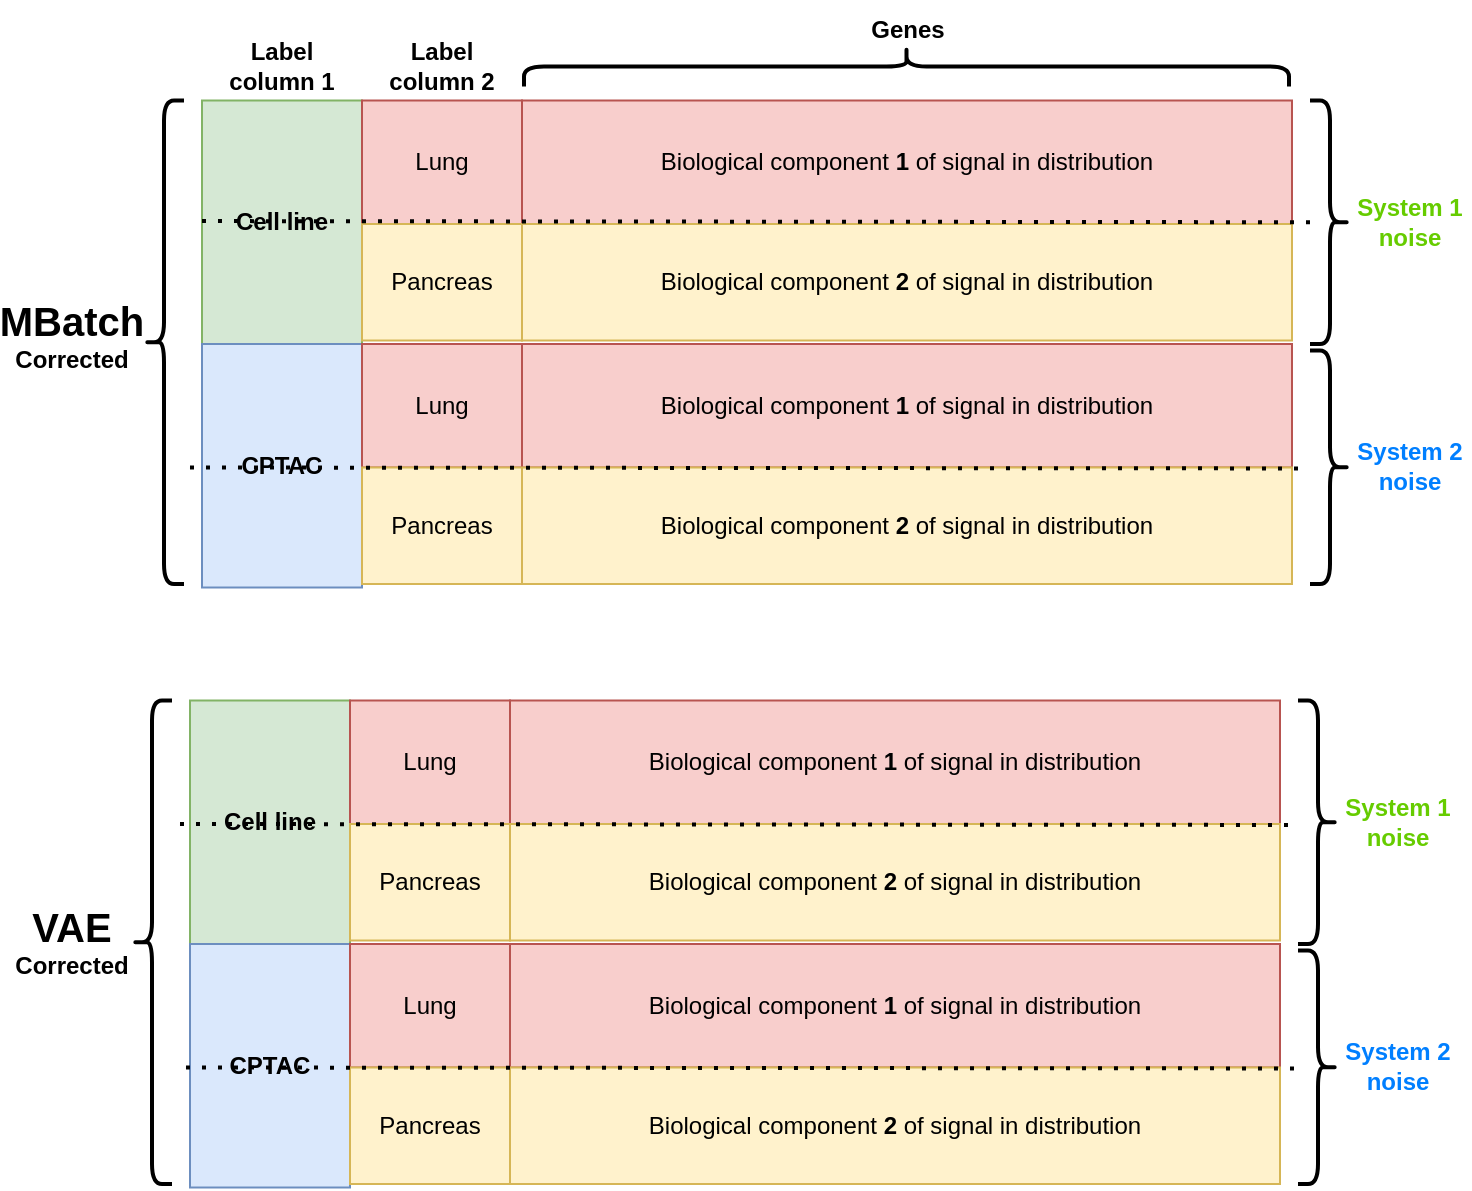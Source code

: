 <mxfile version="23.1.5" type="device">
  <diagram name="Page-1" id="BDGYTm-l68rQ-RbOuSO3">
    <mxGraphModel dx="1142" dy="861" grid="1" gridSize="10" guides="1" tooltips="1" connect="1" arrows="1" fold="1" page="1" pageScale="1" pageWidth="1100" pageHeight="850" math="0" shadow="0">
      <root>
        <mxCell id="0" />
        <mxCell id="1" parent="0" />
        <mxCell id="x7qIcmFWHujgIMoPJBz2-1" value="&lt;b&gt;Cell line&lt;/b&gt;" style="rounded=0;whiteSpace=wrap;html=1;fillColor=#d5e8d4;strokeColor=#82b366;" parent="1" vertex="1">
          <mxGeometry x="245" y="68.25" width="80" height="121.75" as="geometry" />
        </mxCell>
        <mxCell id="x7qIcmFWHujgIMoPJBz2-2" value="&lt;b&gt;CPTAC&lt;/b&gt;" style="rounded=0;whiteSpace=wrap;html=1;fillColor=#dae8fc;strokeColor=#6c8ebf;" parent="1" vertex="1">
          <mxGeometry x="245" y="190" width="80" height="121.75" as="geometry" />
        </mxCell>
        <mxCell id="x7qIcmFWHujgIMoPJBz2-4" value="Lung" style="rounded=0;whiteSpace=wrap;html=1;fillColor=#f8cecc;strokeColor=#b85450;" parent="1" vertex="1">
          <mxGeometry x="325" y="68.25" width="80" height="61.75" as="geometry" />
        </mxCell>
        <mxCell id="x7qIcmFWHujgIMoPJBz2-6" value="Pancreas" style="rounded=0;whiteSpace=wrap;html=1;fillColor=#fff2cc;strokeColor=#d6b656;" parent="1" vertex="1">
          <mxGeometry x="325" y="130" width="80" height="58.25" as="geometry" />
        </mxCell>
        <mxCell id="x7qIcmFWHujgIMoPJBz2-10" value="Lung" style="rounded=0;whiteSpace=wrap;html=1;fillColor=#f8cecc;strokeColor=#b85450;" parent="1" vertex="1">
          <mxGeometry x="325" y="190" width="80" height="61.75" as="geometry" />
        </mxCell>
        <mxCell id="x7qIcmFWHujgIMoPJBz2-12" value="Pancreas" style="rounded=0;whiteSpace=wrap;html=1;fillColor=#fff2cc;strokeColor=#d6b656;" parent="1" vertex="1">
          <mxGeometry x="325" y="251.75" width="80" height="58.25" as="geometry" />
        </mxCell>
        <mxCell id="x7qIcmFWHujgIMoPJBz2-13" value="Biological component &lt;b&gt;1&lt;/b&gt; of signal in distribution" style="rounded=0;whiteSpace=wrap;html=1;fillColor=#f8cecc;strokeColor=#b85450;" parent="1" vertex="1">
          <mxGeometry x="405" y="68.25" width="385" height="61.75" as="geometry" />
        </mxCell>
        <mxCell id="x7qIcmFWHujgIMoPJBz2-14" value="" style="shape=curlyBracket;whiteSpace=wrap;html=1;rounded=1;labelPosition=left;verticalLabelPosition=middle;align=right;verticalAlign=middle;rotation=0;strokeWidth=2;" parent="1" vertex="1">
          <mxGeometry x="216" y="68.25" width="20" height="241.75" as="geometry" />
        </mxCell>
        <mxCell id="x7qIcmFWHujgIMoPJBz2-15" value="&lt;b&gt;Genes&lt;/b&gt;" style="text;html=1;strokeColor=none;fillColor=none;align=center;verticalAlign=middle;whiteSpace=wrap;rounded=0;" parent="1" vertex="1">
          <mxGeometry x="537.5" y="18.25" width="120" height="30" as="geometry" />
        </mxCell>
        <mxCell id="x7qIcmFWHujgIMoPJBz2-16" value="" style="shape=curlyBracket;whiteSpace=wrap;html=1;rounded=1;labelPosition=left;verticalLabelPosition=middle;align=right;verticalAlign=middle;rotation=90;strokeWidth=2;" parent="1" vertex="1">
          <mxGeometry x="587.25" y="-140" width="20" height="382.5" as="geometry" />
        </mxCell>
        <mxCell id="x7qIcmFWHujgIMoPJBz2-17" value="&lt;b&gt;&lt;font style=&quot;font-size: 20px;&quot;&gt;MBatch&lt;/font&gt;&lt;br&gt;Corrected&lt;br&gt;&lt;/b&gt;" style="text;html=1;strokeColor=none;fillColor=none;align=center;verticalAlign=middle;whiteSpace=wrap;rounded=0;" parent="1" vertex="1">
          <mxGeometry x="150" y="171.12" width="60" height="30" as="geometry" />
        </mxCell>
        <mxCell id="x7qIcmFWHujgIMoPJBz2-18" style="edgeStyle=orthogonalEdgeStyle;rounded=0;orthogonalLoop=1;jettySize=auto;html=1;exitX=0.5;exitY=1;exitDx=0;exitDy=0;" parent="1" source="x7qIcmFWHujgIMoPJBz2-13" target="x7qIcmFWHujgIMoPJBz2-13" edge="1">
          <mxGeometry relative="1" as="geometry" />
        </mxCell>
        <mxCell id="x7qIcmFWHujgIMoPJBz2-20" value="Biological component &lt;b&gt;1&lt;/b&gt; of signal in distribution" style="rounded=0;whiteSpace=wrap;html=1;fillColor=#f8cecc;strokeColor=#b85450;" parent="1" vertex="1">
          <mxGeometry x="405" y="190" width="385" height="61.75" as="geometry" />
        </mxCell>
        <mxCell id="x7qIcmFWHujgIMoPJBz2-22" value="Biological component &lt;b&gt;2&lt;/b&gt;&amp;nbsp;of signal in distribution" style="rounded=0;whiteSpace=wrap;html=1;fillColor=#fff2cc;strokeColor=#d6b656;" parent="1" vertex="1">
          <mxGeometry x="405" y="130" width="385" height="58.25" as="geometry" />
        </mxCell>
        <mxCell id="x7qIcmFWHujgIMoPJBz2-26" value="Biological component &lt;b&gt;2&lt;/b&gt;&amp;nbsp;of signal in distribution" style="rounded=0;whiteSpace=wrap;html=1;fillColor=#fff2cc;strokeColor=#d6b656;" parent="1" vertex="1">
          <mxGeometry x="405" y="251.75" width="385" height="58.25" as="geometry" />
        </mxCell>
        <mxCell id="x7qIcmFWHujgIMoPJBz2-27" value="" style="shape=curlyBracket;whiteSpace=wrap;html=1;rounded=1;flipH=1;labelPosition=right;verticalLabelPosition=middle;align=left;verticalAlign=middle;strokeWidth=2;" parent="1" vertex="1">
          <mxGeometry x="799" y="68.25" width="20" height="121.75" as="geometry" />
        </mxCell>
        <mxCell id="x7qIcmFWHujgIMoPJBz2-30" value="" style="shape=curlyBracket;whiteSpace=wrap;html=1;rounded=1;flipH=1;labelPosition=right;verticalLabelPosition=middle;align=left;verticalAlign=middle;strokeWidth=2;" parent="1" vertex="1">
          <mxGeometry x="799" y="193.25" width="20" height="116.75" as="geometry" />
        </mxCell>
        <mxCell id="x7qIcmFWHujgIMoPJBz2-31" value="&lt;b style=&quot;&quot;&gt;&lt;font color=&quot;#66cc00&quot;&gt;System 1 noise&lt;/font&gt;&lt;/b&gt;" style="text;html=1;strokeColor=none;fillColor=none;align=center;verticalAlign=middle;whiteSpace=wrap;rounded=0;" parent="1" vertex="1">
          <mxGeometry x="819" y="114.13" width="60" height="30" as="geometry" />
        </mxCell>
        <mxCell id="x7qIcmFWHujgIMoPJBz2-33" value="&lt;font color=&quot;#007fff&quot;&gt;&lt;b&gt;System 2 noise&lt;/b&gt;&lt;/font&gt;" style="text;html=1;strokeColor=none;fillColor=none;align=center;verticalAlign=middle;whiteSpace=wrap;rounded=0;fontColor=#009900;" parent="1" vertex="1">
          <mxGeometry x="819" y="235.88" width="60" height="30" as="geometry" />
        </mxCell>
        <mxCell id="x7qIcmFWHujgIMoPJBz2-34" value="&lt;b style=&quot;border-color: var(--border-color);&quot;&gt;Label column 1&lt;/b&gt;" style="text;html=1;strokeColor=none;fillColor=none;align=center;verticalAlign=middle;whiteSpace=wrap;rounded=0;" parent="1" vertex="1">
          <mxGeometry x="255" y="36.25" width="60" height="30" as="geometry" />
        </mxCell>
        <mxCell id="x7qIcmFWHujgIMoPJBz2-36" value="&lt;b style=&quot;border-color: var(--border-color);&quot;&gt;Label column 2&lt;/b&gt;" style="text;html=1;strokeColor=none;fillColor=none;align=center;verticalAlign=middle;whiteSpace=wrap;rounded=0;" parent="1" vertex="1">
          <mxGeometry x="335" y="36.25" width="60" height="30" as="geometry" />
        </mxCell>
        <mxCell id="bB90ixjiuMkR5zOpNW2R-4" value="&lt;b&gt;Cell line&lt;/b&gt;" style="rounded=0;whiteSpace=wrap;html=1;fillColor=#d5e8d4;strokeColor=#82b366;" vertex="1" parent="1">
          <mxGeometry x="239" y="368.25" width="80" height="121.75" as="geometry" />
        </mxCell>
        <mxCell id="bB90ixjiuMkR5zOpNW2R-5" value="&lt;b&gt;CPTAC&lt;/b&gt;" style="rounded=0;whiteSpace=wrap;html=1;fillColor=#dae8fc;strokeColor=#6c8ebf;" vertex="1" parent="1">
          <mxGeometry x="239" y="490" width="80" height="121.75" as="geometry" />
        </mxCell>
        <mxCell id="bB90ixjiuMkR5zOpNW2R-6" value="Lung" style="rounded=0;whiteSpace=wrap;html=1;fillColor=#f8cecc;strokeColor=#b85450;" vertex="1" parent="1">
          <mxGeometry x="319" y="368.25" width="80" height="61.75" as="geometry" />
        </mxCell>
        <mxCell id="bB90ixjiuMkR5zOpNW2R-7" value="Pancreas" style="rounded=0;whiteSpace=wrap;html=1;fillColor=#fff2cc;strokeColor=#d6b656;" vertex="1" parent="1">
          <mxGeometry x="319" y="430" width="80" height="58.25" as="geometry" />
        </mxCell>
        <mxCell id="bB90ixjiuMkR5zOpNW2R-8" value="Lung" style="rounded=0;whiteSpace=wrap;html=1;fillColor=#f8cecc;strokeColor=#b85450;" vertex="1" parent="1">
          <mxGeometry x="319" y="490" width="80" height="61.75" as="geometry" />
        </mxCell>
        <mxCell id="bB90ixjiuMkR5zOpNW2R-9" value="Pancreas" style="rounded=0;whiteSpace=wrap;html=1;fillColor=#fff2cc;strokeColor=#d6b656;" vertex="1" parent="1">
          <mxGeometry x="319" y="551.75" width="80" height="58.25" as="geometry" />
        </mxCell>
        <mxCell id="bB90ixjiuMkR5zOpNW2R-10" value="Biological component &lt;b&gt;1&lt;/b&gt; of signal in distribution" style="rounded=0;whiteSpace=wrap;html=1;fillColor=#f8cecc;strokeColor=#b85450;" vertex="1" parent="1">
          <mxGeometry x="399" y="368.25" width="385" height="61.75" as="geometry" />
        </mxCell>
        <mxCell id="bB90ixjiuMkR5zOpNW2R-11" value="" style="shape=curlyBracket;whiteSpace=wrap;html=1;rounded=1;labelPosition=left;verticalLabelPosition=middle;align=right;verticalAlign=middle;rotation=0;strokeWidth=2;" vertex="1" parent="1">
          <mxGeometry x="210" y="368.25" width="20" height="241.75" as="geometry" />
        </mxCell>
        <mxCell id="bB90ixjiuMkR5zOpNW2R-14" value="&lt;b&gt;&lt;font style=&quot;font-size: 20px;&quot;&gt;VAE&lt;/font&gt;&lt;br&gt;Corrected&lt;br&gt;&lt;/b&gt;" style="text;html=1;strokeColor=none;fillColor=none;align=center;verticalAlign=middle;whiteSpace=wrap;rounded=0;" vertex="1" parent="1">
          <mxGeometry x="150" y="474.13" width="60" height="30" as="geometry" />
        </mxCell>
        <mxCell id="bB90ixjiuMkR5zOpNW2R-15" style="edgeStyle=orthogonalEdgeStyle;rounded=0;orthogonalLoop=1;jettySize=auto;html=1;exitX=0.5;exitY=1;exitDx=0;exitDy=0;" edge="1" parent="1" source="bB90ixjiuMkR5zOpNW2R-10" target="bB90ixjiuMkR5zOpNW2R-10">
          <mxGeometry relative="1" as="geometry" />
        </mxCell>
        <mxCell id="bB90ixjiuMkR5zOpNW2R-16" value="Biological component &lt;b&gt;1&lt;/b&gt; of signal in distribution" style="rounded=0;whiteSpace=wrap;html=1;fillColor=#f8cecc;strokeColor=#b85450;" vertex="1" parent="1">
          <mxGeometry x="399" y="490" width="385" height="61.75" as="geometry" />
        </mxCell>
        <mxCell id="bB90ixjiuMkR5zOpNW2R-17" value="Biological component &lt;b&gt;2&lt;/b&gt;&amp;nbsp;of signal in distribution" style="rounded=0;whiteSpace=wrap;html=1;fillColor=#fff2cc;strokeColor=#d6b656;" vertex="1" parent="1">
          <mxGeometry x="399" y="430" width="385" height="58.25" as="geometry" />
        </mxCell>
        <mxCell id="bB90ixjiuMkR5zOpNW2R-18" value="Biological component &lt;b&gt;2&lt;/b&gt;&amp;nbsp;of signal in distribution" style="rounded=0;whiteSpace=wrap;html=1;fillColor=#fff2cc;strokeColor=#d6b656;" vertex="1" parent="1">
          <mxGeometry x="399" y="551.75" width="385" height="58.25" as="geometry" />
        </mxCell>
        <mxCell id="bB90ixjiuMkR5zOpNW2R-19" value="" style="shape=curlyBracket;whiteSpace=wrap;html=1;rounded=1;flipH=1;labelPosition=right;verticalLabelPosition=middle;align=left;verticalAlign=middle;strokeWidth=2;" vertex="1" parent="1">
          <mxGeometry x="793" y="368.25" width="20" height="121.75" as="geometry" />
        </mxCell>
        <mxCell id="bB90ixjiuMkR5zOpNW2R-20" value="" style="shape=curlyBracket;whiteSpace=wrap;html=1;rounded=1;flipH=1;labelPosition=right;verticalLabelPosition=middle;align=left;verticalAlign=middle;strokeWidth=2;" vertex="1" parent="1">
          <mxGeometry x="793" y="493.25" width="20" height="116.75" as="geometry" />
        </mxCell>
        <mxCell id="bB90ixjiuMkR5zOpNW2R-21" value="&lt;b style=&quot;&quot;&gt;&lt;font color=&quot;#66cc00&quot;&gt;System 1 noise&lt;/font&gt;&lt;/b&gt;" style="text;html=1;strokeColor=none;fillColor=none;align=center;verticalAlign=middle;whiteSpace=wrap;rounded=0;" vertex="1" parent="1">
          <mxGeometry x="813" y="414.13" width="60" height="30" as="geometry" />
        </mxCell>
        <mxCell id="bB90ixjiuMkR5zOpNW2R-22" value="&lt;font color=&quot;#007fff&quot;&gt;&lt;b&gt;System 2 noise&lt;/b&gt;&lt;/font&gt;" style="text;html=1;strokeColor=none;fillColor=none;align=center;verticalAlign=middle;whiteSpace=wrap;rounded=0;fontColor=#009900;" vertex="1" parent="1">
          <mxGeometry x="813" y="535.88" width="60" height="30" as="geometry" />
        </mxCell>
        <mxCell id="bB90ixjiuMkR5zOpNW2R-27" value="" style="endArrow=none;dashed=1;html=1;dashPattern=1 3;strokeWidth=2;rounded=0;entryX=0.9;entryY=0.5;entryDx=0;entryDy=0;entryPerimeter=0;" edge="1" parent="1" target="x7qIcmFWHujgIMoPJBz2-27">
          <mxGeometry width="50" height="50" relative="1" as="geometry">
            <mxPoint x="245" y="128.534" as="sourcePoint" />
            <mxPoint x="710.0" y="129.34" as="targetPoint" />
          </mxGeometry>
        </mxCell>
        <mxCell id="bB90ixjiuMkR5zOpNW2R-28" value="" style="endArrow=none;dashed=1;html=1;dashPattern=1 3;strokeWidth=2;rounded=0;entryX=0.9;entryY=0.5;entryDx=0;entryDy=0;entryPerimeter=0;" edge="1" parent="1">
          <mxGeometry width="50" height="50" relative="1" as="geometry">
            <mxPoint x="239" y="251.754" as="sourcePoint" />
            <mxPoint x="795" y="252.22" as="targetPoint" />
          </mxGeometry>
        </mxCell>
        <mxCell id="bB90ixjiuMkR5zOpNW2R-29" value="" style="endArrow=none;dashed=1;html=1;dashPattern=1 3;strokeWidth=2;rounded=0;entryX=0.9;entryY=0.5;entryDx=0;entryDy=0;entryPerimeter=0;" edge="1" parent="1">
          <mxGeometry width="50" height="50" relative="1" as="geometry">
            <mxPoint x="234" y="430.004" as="sourcePoint" />
            <mxPoint x="790" y="430.47" as="targetPoint" />
          </mxGeometry>
        </mxCell>
        <mxCell id="bB90ixjiuMkR5zOpNW2R-30" value="" style="endArrow=none;dashed=1;html=1;dashPattern=1 3;strokeWidth=2;rounded=0;entryX=0.9;entryY=0.5;entryDx=0;entryDy=0;entryPerimeter=0;" edge="1" parent="1">
          <mxGeometry width="50" height="50" relative="1" as="geometry">
            <mxPoint x="237" y="551.754" as="sourcePoint" />
            <mxPoint x="793" y="552.22" as="targetPoint" />
          </mxGeometry>
        </mxCell>
      </root>
    </mxGraphModel>
  </diagram>
</mxfile>
